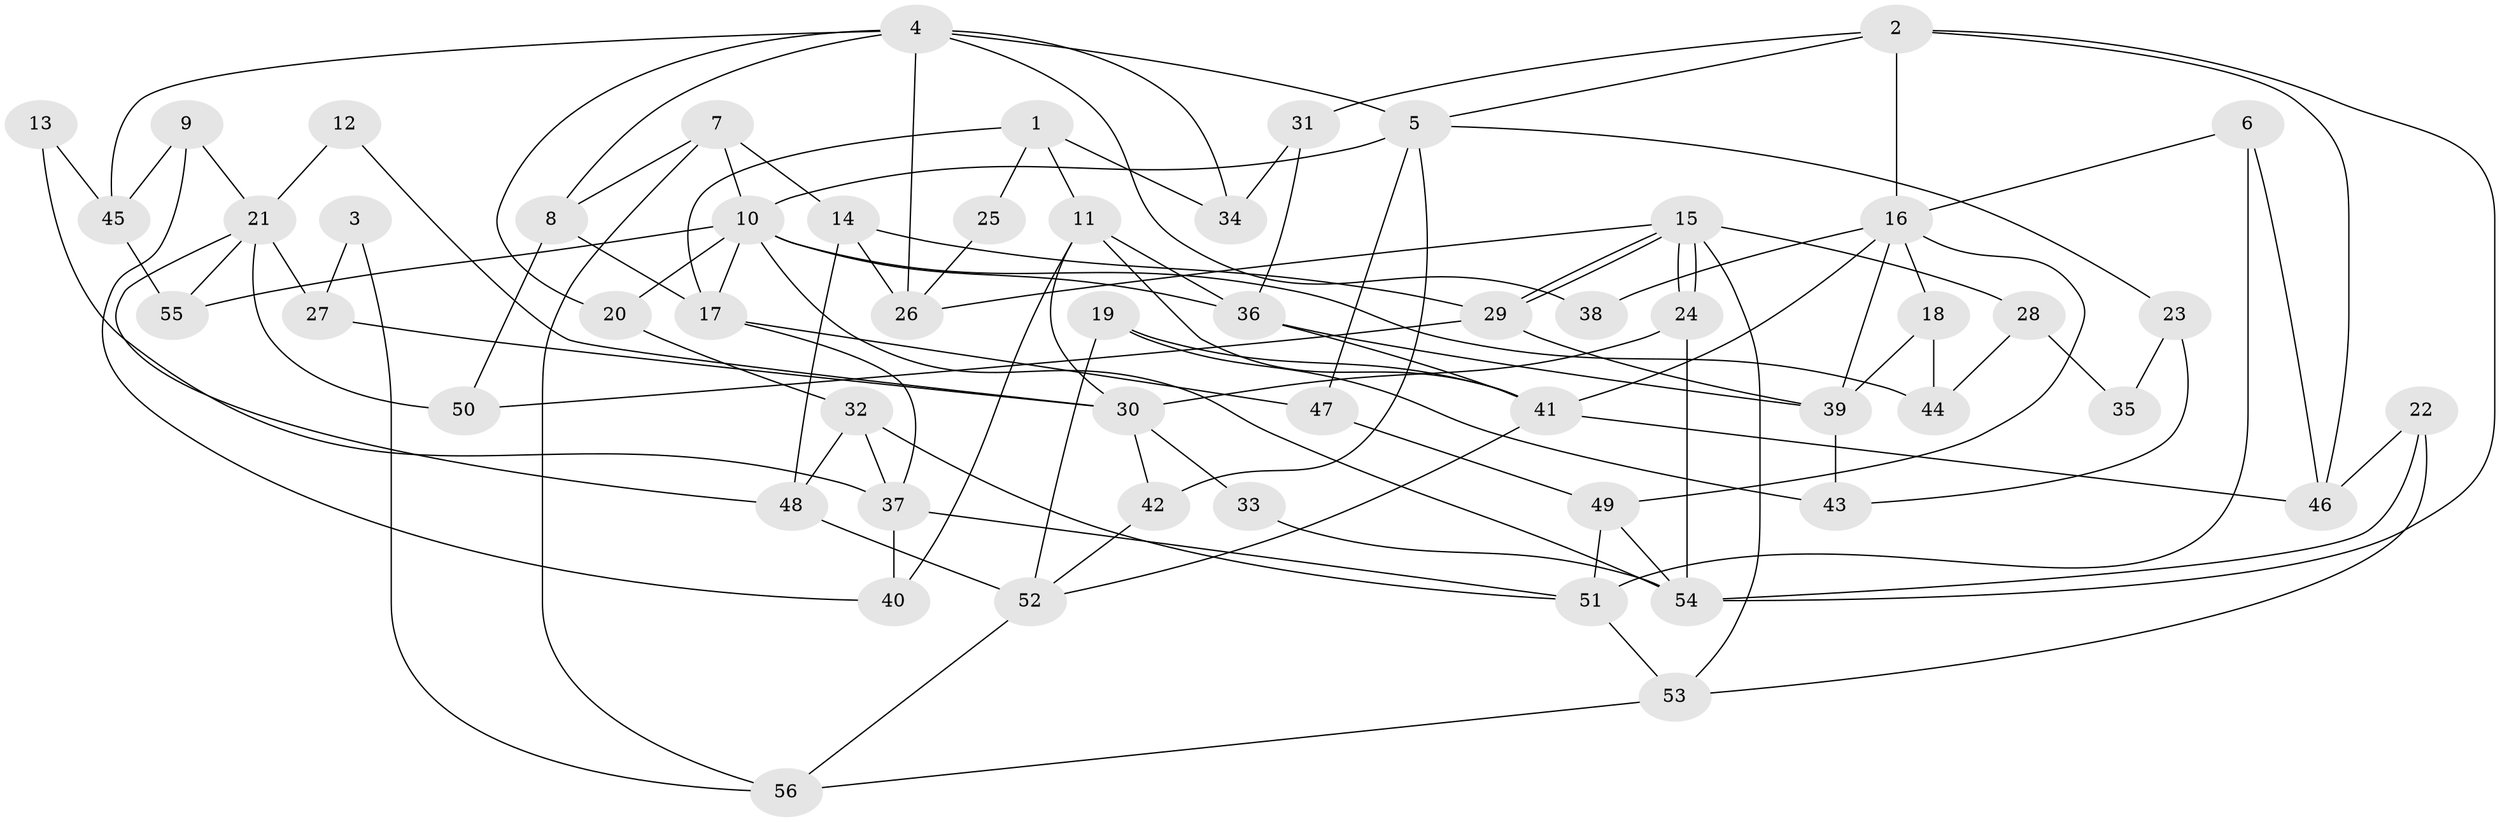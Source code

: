 // Generated by graph-tools (version 1.1) at 2025/11/02/27/25 16:11:21]
// undirected, 56 vertices, 112 edges
graph export_dot {
graph [start="1"]
  node [color=gray90,style=filled];
  1;
  2;
  3;
  4;
  5;
  6;
  7;
  8;
  9;
  10;
  11;
  12;
  13;
  14;
  15;
  16;
  17;
  18;
  19;
  20;
  21;
  22;
  23;
  24;
  25;
  26;
  27;
  28;
  29;
  30;
  31;
  32;
  33;
  34;
  35;
  36;
  37;
  38;
  39;
  40;
  41;
  42;
  43;
  44;
  45;
  46;
  47;
  48;
  49;
  50;
  51;
  52;
  53;
  54;
  55;
  56;
  1 -- 17;
  1 -- 11;
  1 -- 25;
  1 -- 34;
  2 -- 46;
  2 -- 16;
  2 -- 5;
  2 -- 31;
  2 -- 54;
  3 -- 56;
  3 -- 27;
  4 -- 8;
  4 -- 5;
  4 -- 20;
  4 -- 26;
  4 -- 34;
  4 -- 38;
  4 -- 45;
  5 -- 42;
  5 -- 10;
  5 -- 23;
  5 -- 47;
  6 -- 51;
  6 -- 16;
  6 -- 46;
  7 -- 14;
  7 -- 10;
  7 -- 8;
  7 -- 56;
  8 -- 17;
  8 -- 50;
  9 -- 40;
  9 -- 45;
  9 -- 21;
  10 -- 36;
  10 -- 17;
  10 -- 20;
  10 -- 44;
  10 -- 54;
  10 -- 55;
  11 -- 36;
  11 -- 41;
  11 -- 30;
  11 -- 40;
  12 -- 21;
  12 -- 30;
  13 -- 37;
  13 -- 45;
  14 -- 48;
  14 -- 26;
  14 -- 29;
  15 -- 29;
  15 -- 29;
  15 -- 24;
  15 -- 24;
  15 -- 26;
  15 -- 28;
  15 -- 53;
  16 -- 49;
  16 -- 41;
  16 -- 18;
  16 -- 38;
  16 -- 39;
  17 -- 47;
  17 -- 37;
  18 -- 39;
  18 -- 44;
  19 -- 41;
  19 -- 52;
  19 -- 43;
  20 -- 32;
  21 -- 50;
  21 -- 27;
  21 -- 48;
  21 -- 55;
  22 -- 53;
  22 -- 54;
  22 -- 46;
  23 -- 43;
  23 -- 35;
  24 -- 54;
  24 -- 30;
  25 -- 26;
  27 -- 30;
  28 -- 44;
  28 -- 35;
  29 -- 39;
  29 -- 50;
  30 -- 33;
  30 -- 42;
  31 -- 34;
  31 -- 36;
  32 -- 37;
  32 -- 48;
  32 -- 51;
  33 -- 54;
  36 -- 39;
  36 -- 41;
  37 -- 51;
  37 -- 40;
  39 -- 43;
  41 -- 46;
  41 -- 52;
  42 -- 52;
  45 -- 55;
  47 -- 49;
  48 -- 52;
  49 -- 54;
  49 -- 51;
  51 -- 53;
  52 -- 56;
  53 -- 56;
}
